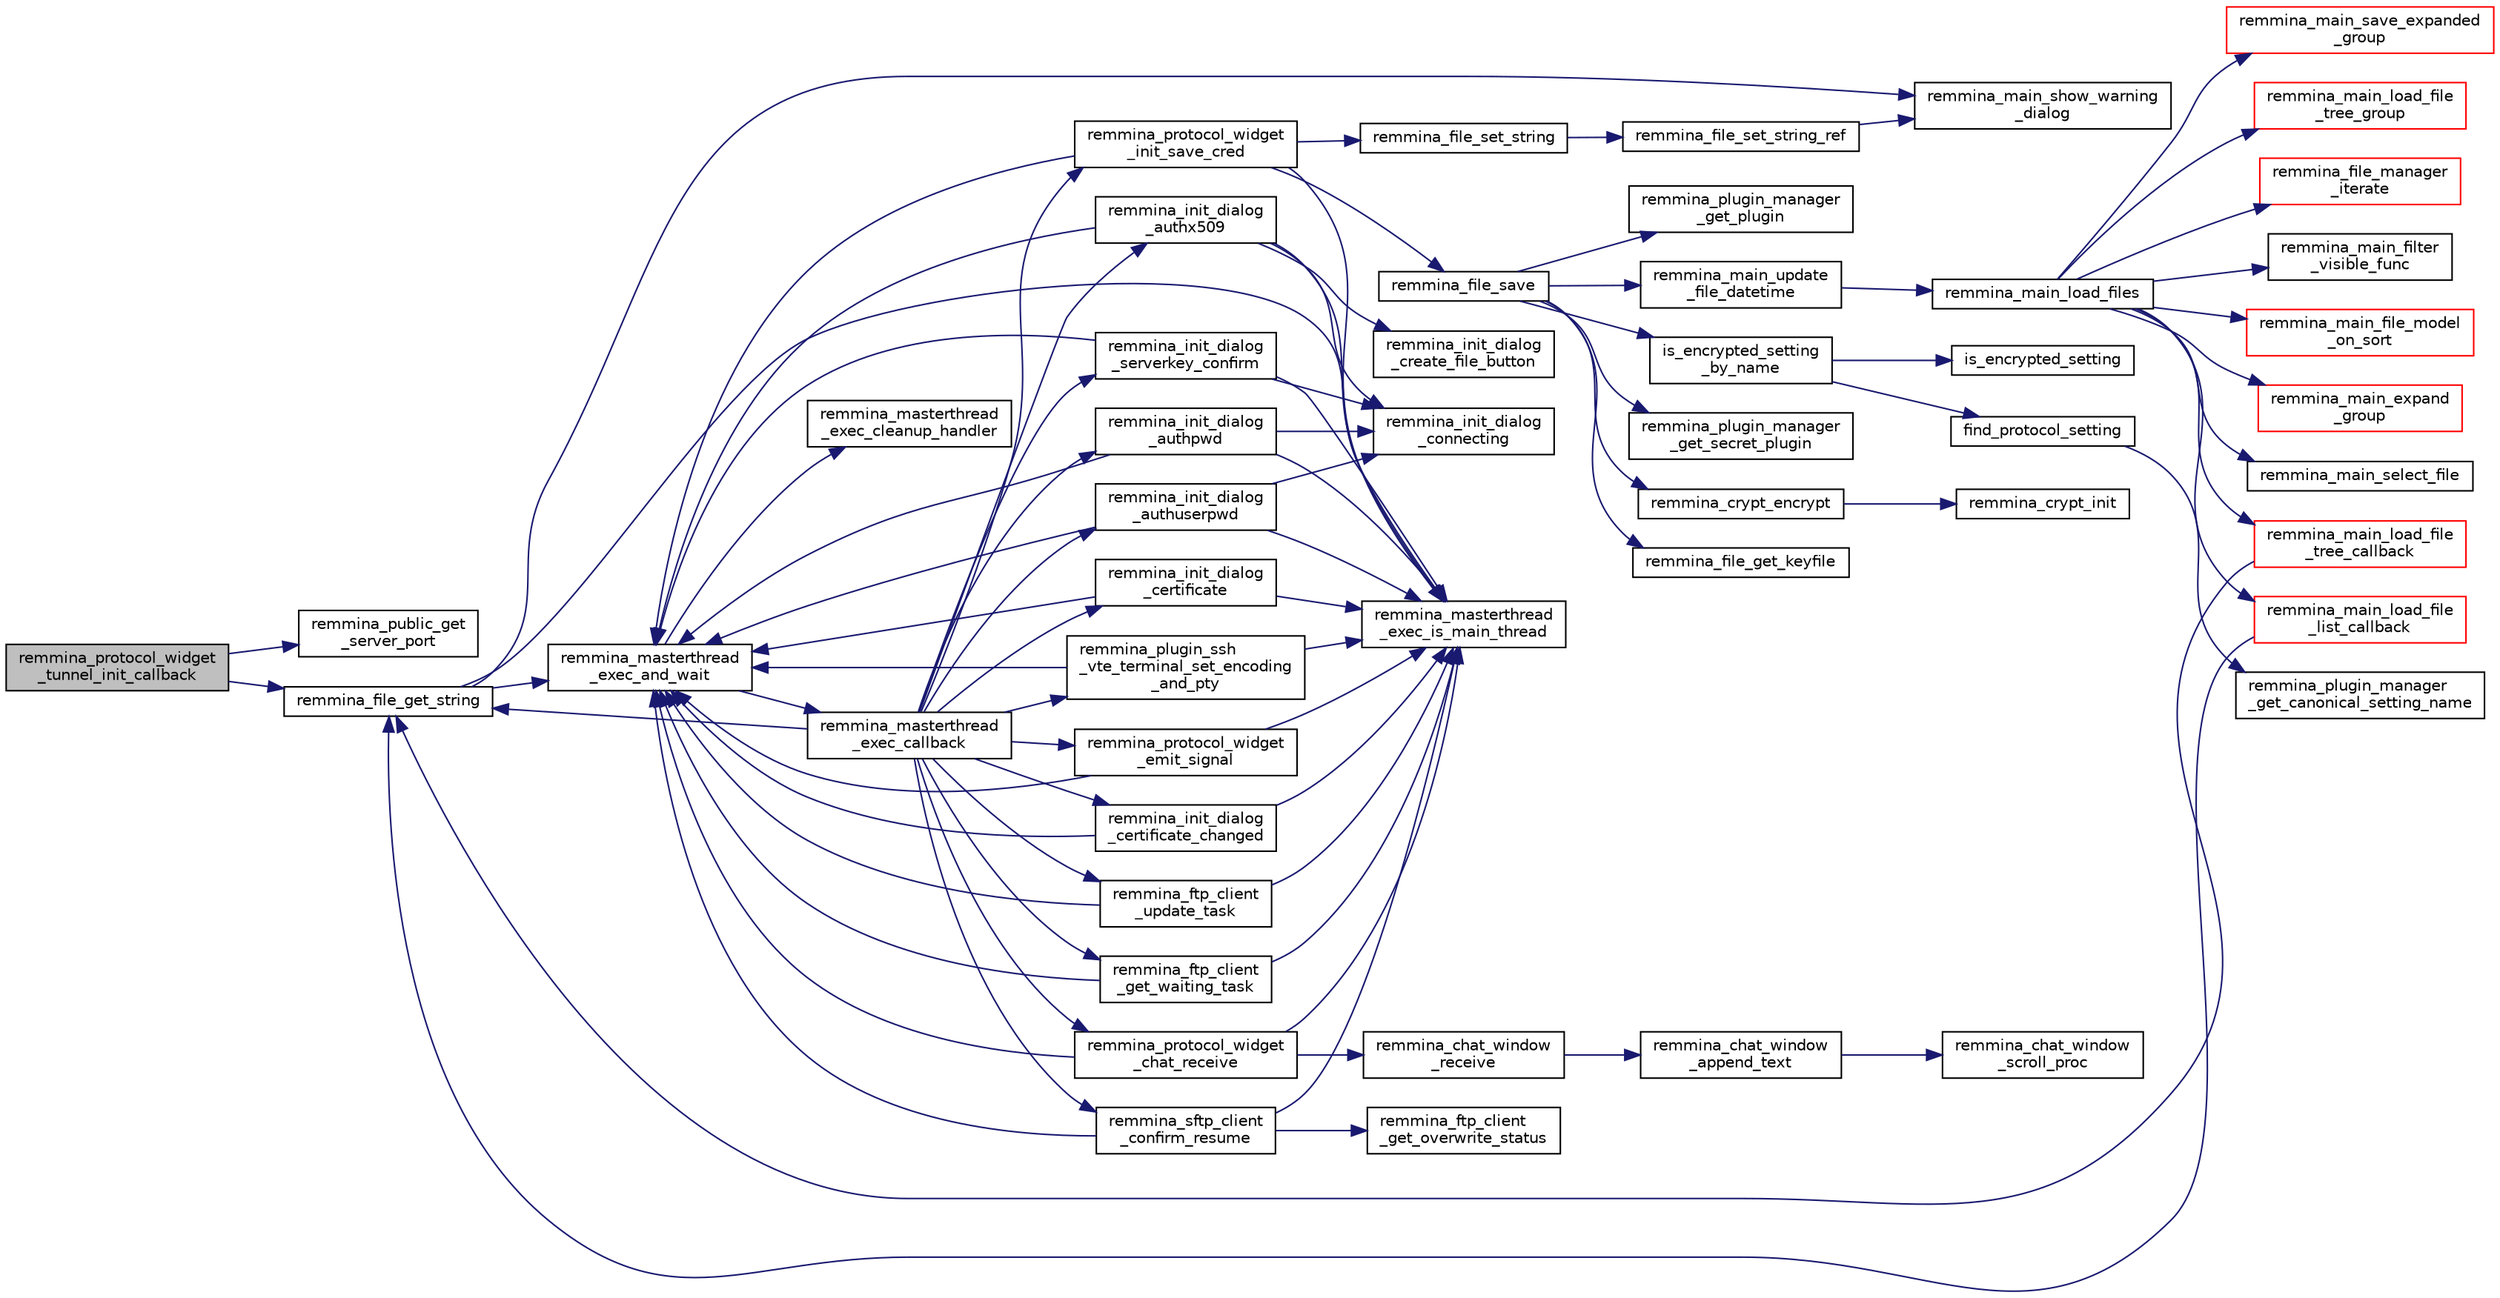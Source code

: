 digraph "remmina_protocol_widget_tunnel_init_callback"
{
  edge [fontname="Helvetica",fontsize="10",labelfontname="Helvetica",labelfontsize="10"];
  node [fontname="Helvetica",fontsize="10",shape=record];
  rankdir="LR";
  Node4634 [label="remmina_protocol_widget\l_tunnel_init_callback",height=0.2,width=0.4,color="black", fillcolor="grey75", style="filled", fontcolor="black"];
  Node4634 -> Node4635 [color="midnightblue",fontsize="10",style="solid",fontname="Helvetica"];
  Node4635 [label="remmina_public_get\l_server_port",height=0.2,width=0.4,color="black", fillcolor="white", style="filled",URL="$remmina__public_8c.html#adc8b77823386e00e610527d6b0b61149"];
  Node4634 -> Node4636 [color="midnightblue",fontsize="10",style="solid",fontname="Helvetica"];
  Node4636 [label="remmina_file_get_string",height=0.2,width=0.4,color="black", fillcolor="white", style="filled",URL="$remmina__file_8c.html#a8eb1b213d9d08c6ad13683ce05f4355e"];
  Node4636 -> Node4637 [color="midnightblue",fontsize="10",style="solid",fontname="Helvetica"];
  Node4637 [label="remmina_masterthread\l_exec_is_main_thread",height=0.2,width=0.4,color="black", fillcolor="white", style="filled",URL="$remmina__masterthread__exec_8c.html#a3a52e863a3a3da6da6bb5d36c13b7ff4"];
  Node4636 -> Node4638 [color="midnightblue",fontsize="10",style="solid",fontname="Helvetica"];
  Node4638 [label="remmina_masterthread\l_exec_and_wait",height=0.2,width=0.4,color="black", fillcolor="white", style="filled",URL="$remmina__masterthread__exec_8c.html#a14628c2470cac50e87916a70ea05c97d"];
  Node4638 -> Node4639 [color="midnightblue",fontsize="10",style="solid",fontname="Helvetica"];
  Node4639 [label="remmina_masterthread\l_exec_cleanup_handler",height=0.2,width=0.4,color="black", fillcolor="white", style="filled",URL="$remmina__masterthread__exec_8c.html#a94985f15fd0d27c037824ee90b0ecd3c"];
  Node4638 -> Node4640 [color="midnightblue",fontsize="10",style="solid",fontname="Helvetica"];
  Node4640 [label="remmina_masterthread\l_exec_callback",height=0.2,width=0.4,color="black", fillcolor="white", style="filled",URL="$remmina__masterthread__exec_8c.html#ae5c4d736f1856249c255430e010a179f"];
  Node4640 -> Node4641 [color="midnightblue",fontsize="10",style="solid",fontname="Helvetica"];
  Node4641 [label="remmina_protocol_widget\l_init_save_cred",height=0.2,width=0.4,color="black", fillcolor="white", style="filled",URL="$remmina__protocol__widget_8c.html#a7ac09ee83afa8a1a60cadf56b0ec83a6"];
  Node4641 -> Node4637 [color="midnightblue",fontsize="10",style="solid",fontname="Helvetica"];
  Node4641 -> Node4638 [color="midnightblue",fontsize="10",style="solid",fontname="Helvetica"];
  Node4641 -> Node4642 [color="midnightblue",fontsize="10",style="solid",fontname="Helvetica"];
  Node4642 [label="remmina_file_set_string",height=0.2,width=0.4,color="black", fillcolor="white", style="filled",URL="$remmina__file_8c.html#a85ca1ca2d0bf9ef29e490c6f4527a954"];
  Node4642 -> Node4643 [color="midnightblue",fontsize="10",style="solid",fontname="Helvetica"];
  Node4643 [label="remmina_file_set_string_ref",height=0.2,width=0.4,color="black", fillcolor="white", style="filled",URL="$remmina__file_8c.html#a74951c1067a1a5e1341f5e1c1206dec6"];
  Node4643 -> Node4644 [color="midnightblue",fontsize="10",style="solid",fontname="Helvetica"];
  Node4644 [label="remmina_main_show_warning\l_dialog",height=0.2,width=0.4,color="black", fillcolor="white", style="filled",URL="$remmina__main_8c.html#ad99b9c0bf2fa8c166a8b4a09e06ffdf7"];
  Node4641 -> Node4645 [color="midnightblue",fontsize="10",style="solid",fontname="Helvetica"];
  Node4645 [label="remmina_file_save",height=0.2,width=0.4,color="black", fillcolor="white", style="filled",URL="$remmina__file_8c.html#a8c893a5deec9bc446bd89cc9973416c7"];
  Node4645 -> Node4646 [color="midnightblue",fontsize="10",style="solid",fontname="Helvetica"];
  Node4646 [label="remmina_file_get_keyfile",height=0.2,width=0.4,color="black", fillcolor="white", style="filled",URL="$remmina__file_8c.html#a89ec355adbf6e03ad16d7faf810af46f"];
  Node4645 -> Node4647 [color="midnightblue",fontsize="10",style="solid",fontname="Helvetica"];
  Node4647 [label="remmina_plugin_manager\l_get_plugin",height=0.2,width=0.4,color="black", fillcolor="white", style="filled",URL="$remmina__plugin__manager_8c.html#a3872c8656a8a3d5147bcc603471c1932"];
  Node4645 -> Node4648 [color="midnightblue",fontsize="10",style="solid",fontname="Helvetica"];
  Node4648 [label="remmina_plugin_manager\l_get_secret_plugin",height=0.2,width=0.4,color="black", fillcolor="white", style="filled",URL="$remmina__plugin__manager_8c.html#ad380a98f6624aa8c830015c8b428b7b4"];
  Node4645 -> Node4649 [color="midnightblue",fontsize="10",style="solid",fontname="Helvetica"];
  Node4649 [label="is_encrypted_setting\l_by_name",height=0.2,width=0.4,color="black", fillcolor="white", style="filled",URL="$remmina__file_8c.html#a72580559fa04082418a993fec4c77281"];
  Node4649 -> Node4650 [color="midnightblue",fontsize="10",style="solid",fontname="Helvetica"];
  Node4650 [label="find_protocol_setting",height=0.2,width=0.4,color="black", fillcolor="white", style="filled",URL="$remmina__file_8c.html#acc88ee6f5ba73bf9c3b05ab9368c952f"];
  Node4650 -> Node4651 [color="midnightblue",fontsize="10",style="solid",fontname="Helvetica"];
  Node4651 [label="remmina_plugin_manager\l_get_canonical_setting_name",height=0.2,width=0.4,color="black", fillcolor="white", style="filled",URL="$remmina__plugin__manager_8c.html#af60b8edfa50563ae4c7593efc3deed55"];
  Node4649 -> Node4652 [color="midnightblue",fontsize="10",style="solid",fontname="Helvetica"];
  Node4652 [label="is_encrypted_setting",height=0.2,width=0.4,color="black", fillcolor="white", style="filled",URL="$remmina__file_8c.html#a29920ae737817d3f6c673bacbbf11ca1"];
  Node4645 -> Node4653 [color="midnightblue",fontsize="10",style="solid",fontname="Helvetica"];
  Node4653 [label="remmina_crypt_encrypt",height=0.2,width=0.4,color="black", fillcolor="white", style="filled",URL="$remmina__crypt_8c.html#aa02cf0fed3eb68d6a89815c3ba3bf7b1"];
  Node4653 -> Node4654 [color="midnightblue",fontsize="10",style="solid",fontname="Helvetica"];
  Node4654 [label="remmina_crypt_init",height=0.2,width=0.4,color="black", fillcolor="white", style="filled",URL="$remmina__crypt_8c.html#ae097c169aefdd5d83a57fc1bde511171"];
  Node4645 -> Node4655 [color="midnightblue",fontsize="10",style="solid",fontname="Helvetica"];
  Node4655 [label="remmina_main_update\l_file_datetime",height=0.2,width=0.4,color="black", fillcolor="white", style="filled",URL="$remmina__main_8c.html#a5ae0372dafe41f96a09097c07d1b270a"];
  Node4655 -> Node4656 [color="midnightblue",fontsize="10",style="solid",fontname="Helvetica"];
  Node4656 [label="remmina_main_load_files",height=0.2,width=0.4,color="black", fillcolor="white", style="filled",URL="$remmina__main_8c.html#a3617295e74fa84edbd41dedc601402a7"];
  Node4656 -> Node4657 [color="midnightblue",fontsize="10",style="solid",fontname="Helvetica"];
  Node4657 [label="remmina_main_save_expanded\l_group",height=0.2,width=0.4,color="red", fillcolor="white", style="filled",URL="$remmina__main_8c.html#ad8744dc59ba8072ffdf557b6c94e9f40"];
  Node4656 -> Node4662 [color="midnightblue",fontsize="10",style="solid",fontname="Helvetica"];
  Node4662 [label="remmina_main_load_file\l_tree_group",height=0.2,width=0.4,color="red", fillcolor="white", style="filled",URL="$remmina__main_8c.html#aa46e6b815c241d32a476a29053dbf296"];
  Node4656 -> Node4673 [color="midnightblue",fontsize="10",style="solid",fontname="Helvetica"];
  Node4673 [label="remmina_file_manager\l_iterate",height=0.2,width=0.4,color="red", fillcolor="white", style="filled",URL="$remmina__file__manager_8c.html#a55a717aafc046713380bd2c55f29165a"];
  Node4656 -> Node4674 [color="midnightblue",fontsize="10",style="solid",fontname="Helvetica"];
  Node4674 [label="remmina_main_load_file\l_tree_callback",height=0.2,width=0.4,color="red", fillcolor="white", style="filled",URL="$remmina__main_8c.html#ae32574ebe06b1a24f135af9379e663b4"];
  Node4674 -> Node4636 [color="midnightblue",fontsize="10",style="solid",fontname="Helvetica"];
  Node4656 -> Node4680 [color="midnightblue",fontsize="10",style="solid",fontname="Helvetica"];
  Node4680 [label="remmina_main_load_file\l_list_callback",height=0.2,width=0.4,color="red", fillcolor="white", style="filled",URL="$remmina__main_8c.html#a71f485dba1b11bf8cba129920767b5e6"];
  Node4680 -> Node4636 [color="midnightblue",fontsize="10",style="solid",fontname="Helvetica"];
  Node4656 -> Node4681 [color="midnightblue",fontsize="10",style="solid",fontname="Helvetica"];
  Node4681 [label="remmina_main_filter\l_visible_func",height=0.2,width=0.4,color="black", fillcolor="white", style="filled",URL="$remmina__main_8c.html#ab0d22f0e3571eb80886acb0c68005800"];
  Node4656 -> Node4682 [color="midnightblue",fontsize="10",style="solid",fontname="Helvetica"];
  Node4682 [label="remmina_main_file_model\l_on_sort",height=0.2,width=0.4,color="red", fillcolor="white", style="filled",URL="$remmina__main_8c.html#a71fbe206a9c2abb8f348ee598d7751b7"];
  Node4656 -> Node4684 [color="midnightblue",fontsize="10",style="solid",fontname="Helvetica"];
  Node4684 [label="remmina_main_expand\l_group",height=0.2,width=0.4,color="red", fillcolor="white", style="filled",URL="$remmina__main_8c.html#a4a4733c243f20c3ffc27105003f5e30e"];
  Node4656 -> Node4687 [color="midnightblue",fontsize="10",style="solid",fontname="Helvetica"];
  Node4687 [label="remmina_main_select_file",height=0.2,width=0.4,color="black", fillcolor="white", style="filled",URL="$remmina__main_8c.html#aa20963aed43242994c88d5a97a546355"];
  Node4640 -> Node4688 [color="midnightblue",fontsize="10",style="solid",fontname="Helvetica"];
  Node4688 [label="remmina_protocol_widget\l_chat_receive",height=0.2,width=0.4,color="black", fillcolor="white", style="filled",URL="$remmina__protocol__widget_8c.html#ae2522242b3f39ee84ee8cf75170de0c0"];
  Node4688 -> Node4637 [color="midnightblue",fontsize="10",style="solid",fontname="Helvetica"];
  Node4688 -> Node4638 [color="midnightblue",fontsize="10",style="solid",fontname="Helvetica"];
  Node4688 -> Node4689 [color="midnightblue",fontsize="10",style="solid",fontname="Helvetica"];
  Node4689 [label="remmina_chat_window\l_receive",height=0.2,width=0.4,color="black", fillcolor="white", style="filled",URL="$remmina__chat__window_8c.html#a45724aed5474dd741563ffbf89237022"];
  Node4689 -> Node4690 [color="midnightblue",fontsize="10",style="solid",fontname="Helvetica"];
  Node4690 [label="remmina_chat_window\l_append_text",height=0.2,width=0.4,color="black", fillcolor="white", style="filled",URL="$remmina__chat__window_8c.html#adfffc86df4856aabe2593de07742985f"];
  Node4690 -> Node4691 [color="midnightblue",fontsize="10",style="solid",fontname="Helvetica"];
  Node4691 [label="remmina_chat_window\l_scroll_proc",height=0.2,width=0.4,color="black", fillcolor="white", style="filled",URL="$remmina__chat__window_8c.html#a2a4bc3ded8ebf89c8f60d9b565fe2d70"];
  Node4640 -> Node4636 [color="midnightblue",fontsize="10",style="solid",fontname="Helvetica"];
  Node4640 -> Node4692 [color="midnightblue",fontsize="10",style="solid",fontname="Helvetica"];
  Node4692 [label="remmina_init_dialog\l_serverkey_confirm",height=0.2,width=0.4,color="black", fillcolor="white", style="filled",URL="$remmina__init__dialog_8c.html#a11fba22fe5f7f85985e01b499a52e534"];
  Node4692 -> Node4637 [color="midnightblue",fontsize="10",style="solid",fontname="Helvetica"];
  Node4692 -> Node4638 [color="midnightblue",fontsize="10",style="solid",fontname="Helvetica"];
  Node4692 -> Node4693 [color="midnightblue",fontsize="10",style="solid",fontname="Helvetica"];
  Node4693 [label="remmina_init_dialog\l_connecting",height=0.2,width=0.4,color="black", fillcolor="white", style="filled",URL="$remmina__init__dialog_8c.html#a7602c5b714e02a10506977dd983e7446"];
  Node4640 -> Node4694 [color="midnightblue",fontsize="10",style="solid",fontname="Helvetica"];
  Node4694 [label="remmina_init_dialog\l_authpwd",height=0.2,width=0.4,color="black", fillcolor="white", style="filled",URL="$remmina__init__dialog_8c.html#a755fc90b41b65cd6106915ab501433fa"];
  Node4694 -> Node4637 [color="midnightblue",fontsize="10",style="solid",fontname="Helvetica"];
  Node4694 -> Node4638 [color="midnightblue",fontsize="10",style="solid",fontname="Helvetica"];
  Node4694 -> Node4693 [color="midnightblue",fontsize="10",style="solid",fontname="Helvetica"];
  Node4640 -> Node4695 [color="midnightblue",fontsize="10",style="solid",fontname="Helvetica"];
  Node4695 [label="remmina_init_dialog\l_authuserpwd",height=0.2,width=0.4,color="black", fillcolor="white", style="filled",URL="$remmina__init__dialog_8c.html#ad941f2348cd1752fc9d58c263690726c"];
  Node4695 -> Node4637 [color="midnightblue",fontsize="10",style="solid",fontname="Helvetica"];
  Node4695 -> Node4638 [color="midnightblue",fontsize="10",style="solid",fontname="Helvetica"];
  Node4695 -> Node4693 [color="midnightblue",fontsize="10",style="solid",fontname="Helvetica"];
  Node4640 -> Node4696 [color="midnightblue",fontsize="10",style="solid",fontname="Helvetica"];
  Node4696 [label="remmina_init_dialog\l_certificate",height=0.2,width=0.4,color="black", fillcolor="white", style="filled",URL="$remmina__init__dialog_8c.html#abd47233840e1eefc1d511bc4e153b98b"];
  Node4696 -> Node4637 [color="midnightblue",fontsize="10",style="solid",fontname="Helvetica"];
  Node4696 -> Node4638 [color="midnightblue",fontsize="10",style="solid",fontname="Helvetica"];
  Node4640 -> Node4697 [color="midnightblue",fontsize="10",style="solid",fontname="Helvetica"];
  Node4697 [label="remmina_init_dialog\l_certificate_changed",height=0.2,width=0.4,color="black", fillcolor="white", style="filled",URL="$remmina__init__dialog_8c.html#a07e0824fe19e8169d076878aca502fc8"];
  Node4697 -> Node4637 [color="midnightblue",fontsize="10",style="solid",fontname="Helvetica"];
  Node4697 -> Node4638 [color="midnightblue",fontsize="10",style="solid",fontname="Helvetica"];
  Node4640 -> Node4698 [color="midnightblue",fontsize="10",style="solid",fontname="Helvetica"];
  Node4698 [label="remmina_init_dialog\l_authx509",height=0.2,width=0.4,color="black", fillcolor="white", style="filled",URL="$remmina__init__dialog_8c.html#a022dc4f1c87b00dac294837358394ddf"];
  Node4698 -> Node4637 [color="midnightblue",fontsize="10",style="solid",fontname="Helvetica"];
  Node4698 -> Node4638 [color="midnightblue",fontsize="10",style="solid",fontname="Helvetica"];
  Node4698 -> Node4699 [color="midnightblue",fontsize="10",style="solid",fontname="Helvetica"];
  Node4699 [label="remmina_init_dialog\l_create_file_button",height=0.2,width=0.4,color="black", fillcolor="white", style="filled",URL="$remmina__init__dialog_8c.html#ad583daf796f4a3c43dbcce49ebcf240f"];
  Node4698 -> Node4693 [color="midnightblue",fontsize="10",style="solid",fontname="Helvetica"];
  Node4640 -> Node4700 [color="midnightblue",fontsize="10",style="solid",fontname="Helvetica"];
  Node4700 [label="remmina_ftp_client\l_update_task",height=0.2,width=0.4,color="black", fillcolor="white", style="filled",URL="$remmina__ftp__client_8c.html#ad96358f40ab056c91f796ddda886a1dd"];
  Node4700 -> Node4637 [color="midnightblue",fontsize="10",style="solid",fontname="Helvetica"];
  Node4700 -> Node4638 [color="midnightblue",fontsize="10",style="solid",fontname="Helvetica"];
  Node4640 -> Node4701 [color="midnightblue",fontsize="10",style="solid",fontname="Helvetica"];
  Node4701 [label="remmina_ftp_client\l_get_waiting_task",height=0.2,width=0.4,color="black", fillcolor="white", style="filled",URL="$remmina__ftp__client_8c.html#a33e4993b60c36eae89a6a0a943d28141"];
  Node4701 -> Node4637 [color="midnightblue",fontsize="10",style="solid",fontname="Helvetica"];
  Node4701 -> Node4638 [color="midnightblue",fontsize="10",style="solid",fontname="Helvetica"];
  Node4640 -> Node4702 [color="midnightblue",fontsize="10",style="solid",fontname="Helvetica"];
  Node4702 [label="remmina_protocol_widget\l_emit_signal",height=0.2,width=0.4,color="black", fillcolor="white", style="filled",URL="$remmina__protocol__widget_8c.html#ac3e5a7f14aef4adb2e57d35e9c180b3b"];
  Node4702 -> Node4637 [color="midnightblue",fontsize="10",style="solid",fontname="Helvetica"];
  Node4702 -> Node4638 [color="midnightblue",fontsize="10",style="solid",fontname="Helvetica"];
  Node4640 -> Node4703 [color="midnightblue",fontsize="10",style="solid",fontname="Helvetica"];
  Node4703 [label="remmina_sftp_client\l_confirm_resume",height=0.2,width=0.4,color="black", fillcolor="white", style="filled",URL="$remmina__sftp__client_8c.html#a138904893cb9c7f6535b8dfc7ba17e33"];
  Node4703 -> Node4704 [color="midnightblue",fontsize="10",style="solid",fontname="Helvetica"];
  Node4704 [label="remmina_ftp_client\l_get_overwrite_status",height=0.2,width=0.4,color="black", fillcolor="white", style="filled",URL="$remmina__ftp__client_8c.html#a20d0575c04eb24553aeba7d0316e7a2e"];
  Node4703 -> Node4637 [color="midnightblue",fontsize="10",style="solid",fontname="Helvetica"];
  Node4703 -> Node4638 [color="midnightblue",fontsize="10",style="solid",fontname="Helvetica"];
  Node4640 -> Node4705 [color="midnightblue",fontsize="10",style="solid",fontname="Helvetica"];
  Node4705 [label="remmina_plugin_ssh\l_vte_terminal_set_encoding\l_and_pty",height=0.2,width=0.4,color="black", fillcolor="white", style="filled",URL="$remmina__ssh__plugin_8c.html#adc8e3776e67abca9ab913bc33172e4ce"];
  Node4705 -> Node4637 [color="midnightblue",fontsize="10",style="solid",fontname="Helvetica"];
  Node4705 -> Node4638 [color="midnightblue",fontsize="10",style="solid",fontname="Helvetica"];
  Node4636 -> Node4644 [color="midnightblue",fontsize="10",style="solid",fontname="Helvetica"];
}
